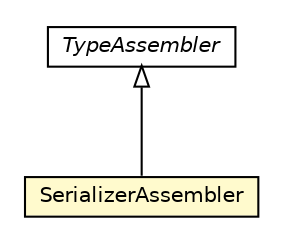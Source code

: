 #!/usr/local/bin/dot
#
# Class diagram 
# Generated by UMLGraph version R5_6-24-gf6e263 (http://www.umlgraph.org/)
#

digraph G {
	edge [fontname="Helvetica",fontsize=10,labelfontname="Helvetica",labelfontsize=10];
	node [fontname="Helvetica",fontsize=10,shape=plaintext];
	nodesep=0.25;
	ranksep=0.5;
	// io.reinert.requestor.gson.rebind.SerializerAssembler
	c75604 [label=<<table title="io.reinert.requestor.gson.rebind.SerializerAssembler" border="0" cellborder="1" cellspacing="0" cellpadding="2" port="p" bgcolor="lemonChiffon" href="./SerializerAssembler.html">
		<tr><td><table border="0" cellspacing="0" cellpadding="1">
<tr><td align="center" balign="center"> SerializerAssembler </td></tr>
		</table></td></tr>
		</table>>, URL="./SerializerAssembler.html", fontname="Helvetica", fontcolor="black", fontsize=10.0];
	// io.reinert.requestor.gson.rebind.codegen.TypeAssembler
	c75608 [label=<<table title="io.reinert.requestor.gson.rebind.codegen.TypeAssembler" border="0" cellborder="1" cellspacing="0" cellpadding="2" port="p" href="./codegen/TypeAssembler.html">
		<tr><td><table border="0" cellspacing="0" cellpadding="1">
<tr><td align="center" balign="center"><font face="Helvetica-Oblique"> TypeAssembler </font></td></tr>
		</table></td></tr>
		</table>>, URL="./codegen/TypeAssembler.html", fontname="Helvetica", fontcolor="black", fontsize=10.0];
	//io.reinert.requestor.gson.rebind.SerializerAssembler extends io.reinert.requestor.gson.rebind.codegen.TypeAssembler
	c75608:p -> c75604:p [dir=back,arrowtail=empty];
}

